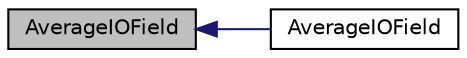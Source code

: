 digraph "AverageIOField"
{
  bgcolor="transparent";
  edge [fontname="Helvetica",fontsize="10",labelfontname="Helvetica",labelfontsize="10"];
  node [fontname="Helvetica",fontsize="10",shape=record];
  rankdir="LR";
  Node1 [label="AverageIOField",height=0.2,width=0.4,color="black", fillcolor="grey75", style="filled", fontcolor="black"];
  Node1 -> Node2 [dir="back",color="midnightblue",fontsize="10",style="solid",fontname="Helvetica"];
  Node2 [label="AverageIOField",height=0.2,width=0.4,color="black",URL="$a00086.html#ac0c57c9ca9c19d6867a0e1e5963b202f",tooltip="Construct from IOobject and size (does not set values) "];
}
